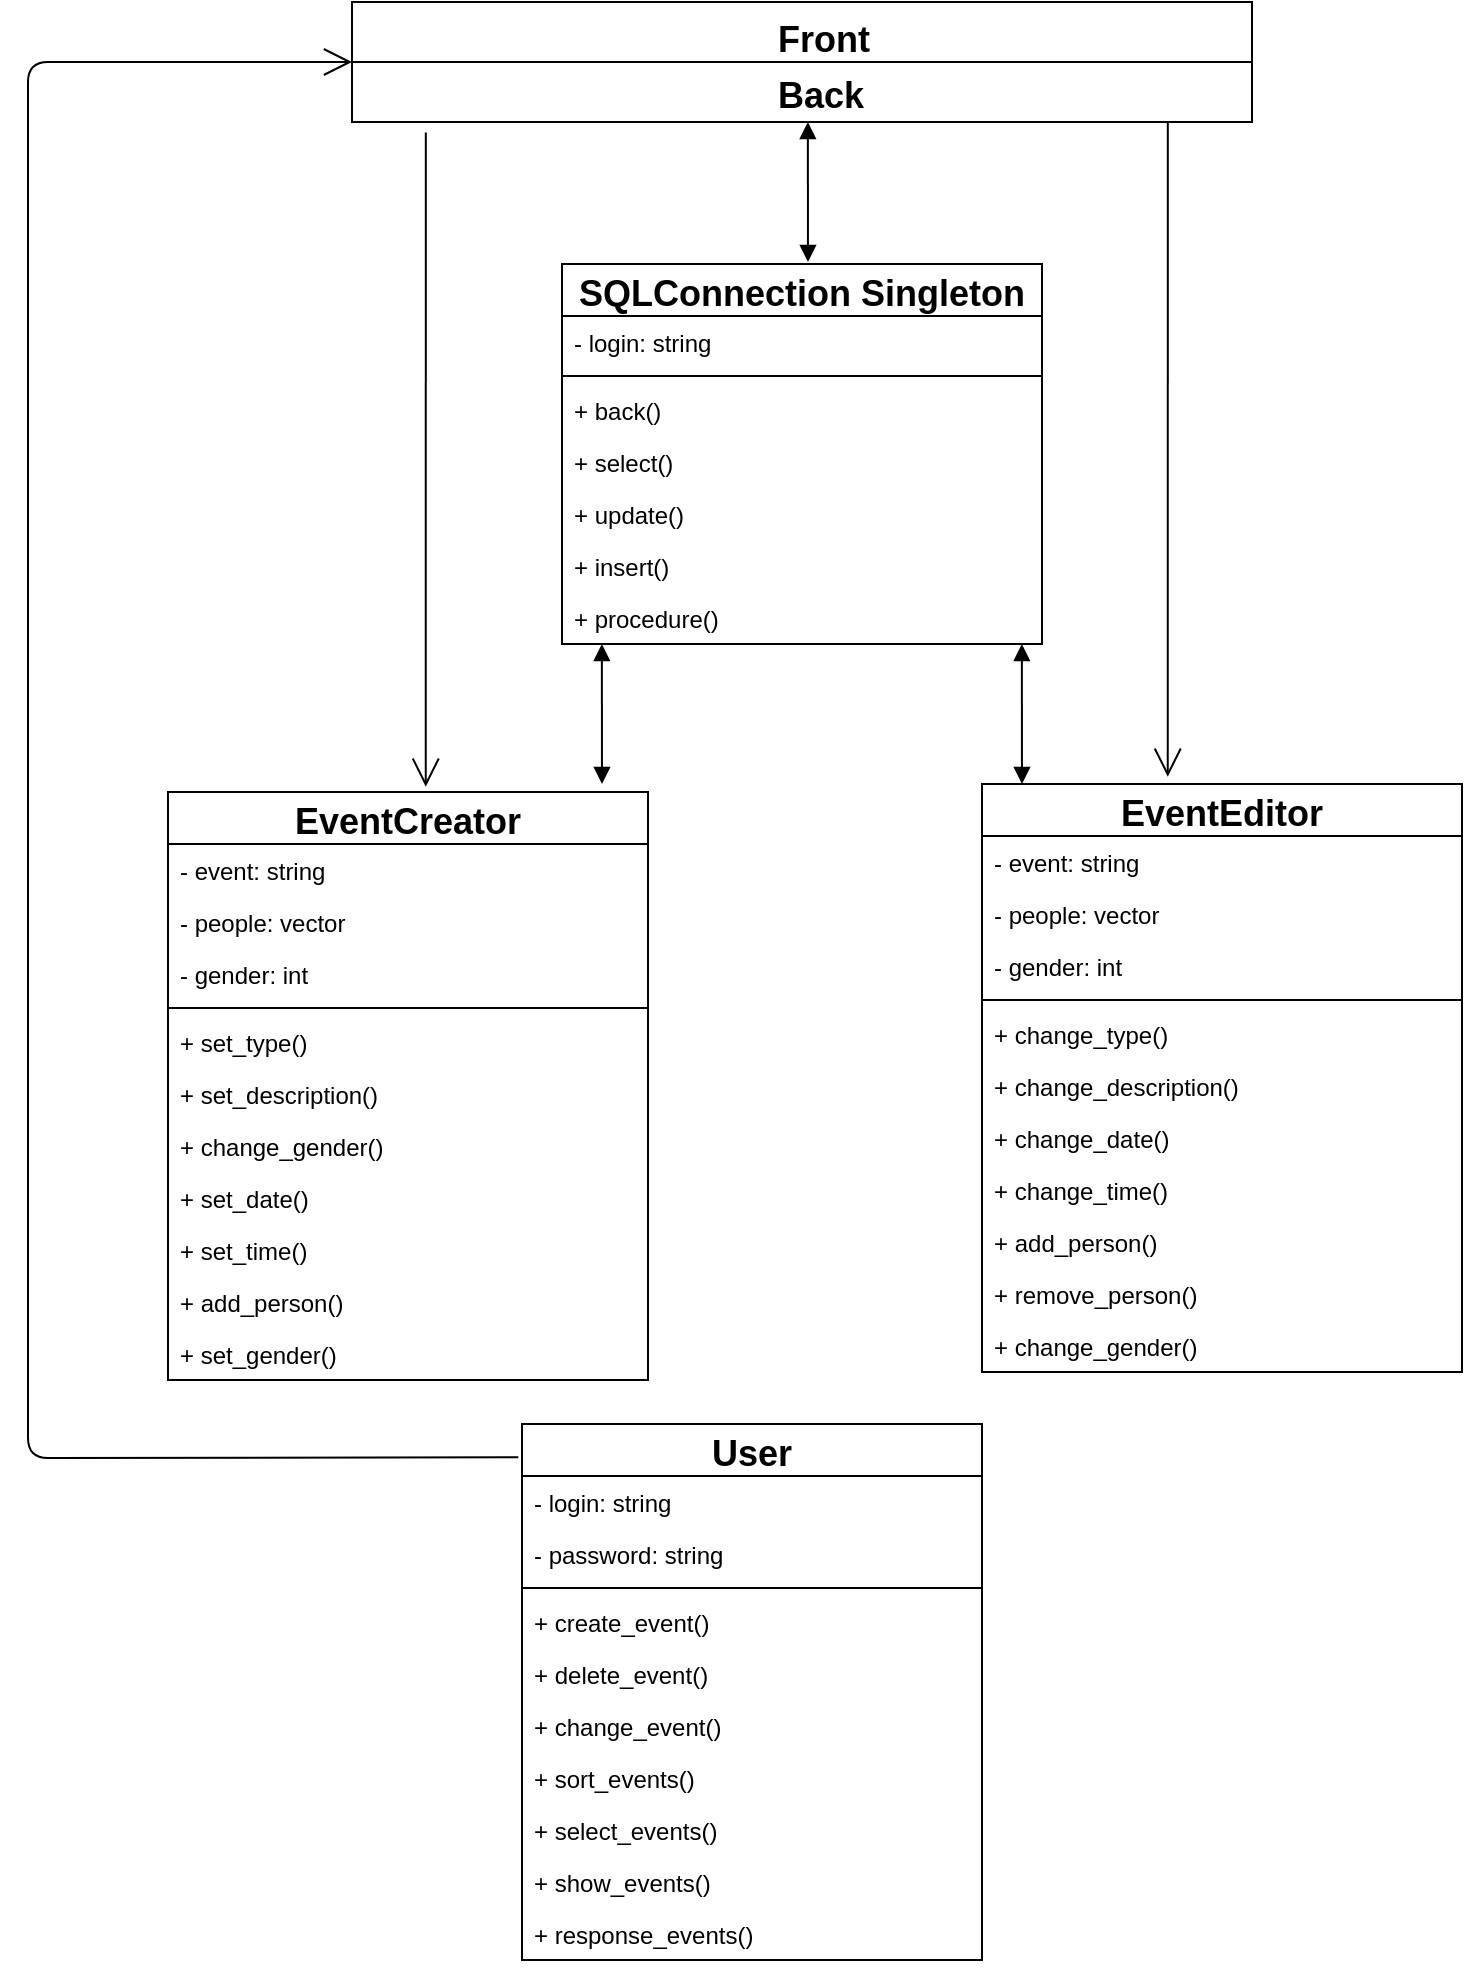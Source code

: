 <mxfile version="12.2.2" pages="1"><diagram id="VrclJpLdcRvuaV9SbUHo" name="Page-1"><mxGraphModel dx="1024" dy="566" grid="1" gridSize="10" guides="1" tooltips="1" connect="1" arrows="1" fold="1" page="1" pageScale="1" pageWidth="827" pageHeight="1169" math="0" shadow="0"><root><mxCell id="0"/><mxCell id="1" parent="0"/><mxCell id="w9UGsUXq6zIXqRBw-cs4-1" value="" style="html=1;" vertex="1" parent="1"><mxGeometry x="202" y="69" width="450" height="60" as="geometry"/></mxCell><mxCell id="w9UGsUXq6zIXqRBw-cs4-2" value="" style="line;strokeWidth=1;fillColor=none;align=left;verticalAlign=middle;spacingTop=-1;spacingLeft=3;spacingRight=3;rotatable=0;labelPosition=right;points=[];portConstraint=eastwest;" vertex="1" parent="1"><mxGeometry x="202" y="95" width="450" height="8" as="geometry"/></mxCell><mxCell id="w9UGsUXq6zIXqRBw-cs4-3" value="&lt;b&gt;&lt;font style=&quot;font-size: 18px&quot;&gt;Front&lt;/font&gt;&lt;/b&gt;" style="text;html=1;resizable=0;points=[];autosize=1;align=left;verticalAlign=top;spacingTop=-4;" vertex="1" parent="1"><mxGeometry x="413" y="75" width="60" height="20" as="geometry"/></mxCell><mxCell id="w9UGsUXq6zIXqRBw-cs4-4" value="&lt;b&gt;&lt;font style=&quot;font-size: 18px&quot;&gt;Back&lt;/font&gt;&lt;/b&gt;" style="text;html=1;resizable=0;points=[];autosize=1;align=left;verticalAlign=top;spacingTop=-4;" vertex="1" parent="1"><mxGeometry x="413" y="103" width="60" height="20" as="geometry"/></mxCell><mxCell id="w9UGsUXq6zIXqRBw-cs4-5" value="SQLConnection Singleton" style="swimlane;fontStyle=1;childLayout=stackLayout;horizontal=1;startSize=26;fillColor=none;horizontalStack=0;resizeParent=1;resizeParentMax=0;resizeLast=0;collapsible=1;marginBottom=0;fontSize=18;" vertex="1" parent="1"><mxGeometry x="307" y="200" width="240" height="190" as="geometry"/></mxCell><mxCell id="w9UGsUXq6zIXqRBw-cs4-6" value="- login: string" style="text;strokeColor=none;fillColor=none;align=left;verticalAlign=top;spacingLeft=4;spacingRight=4;overflow=hidden;rotatable=0;points=[[0,0.5],[1,0.5]];portConstraint=eastwest;" vertex="1" parent="w9UGsUXq6zIXqRBw-cs4-5"><mxGeometry y="26" width="240" height="26" as="geometry"/></mxCell><mxCell id="w9UGsUXq6zIXqRBw-cs4-9" value="" style="line;strokeWidth=1;fillColor=none;align=left;verticalAlign=middle;spacingTop=-1;spacingLeft=3;spacingRight=3;rotatable=0;labelPosition=right;points=[];portConstraint=eastwest;fontSize=18;" vertex="1" parent="w9UGsUXq6zIXqRBw-cs4-5"><mxGeometry y="52" width="240" height="8" as="geometry"/></mxCell><mxCell id="w9UGsUXq6zIXqRBw-cs4-7" value="+ back()" style="text;strokeColor=none;fillColor=none;align=left;verticalAlign=top;spacingLeft=4;spacingRight=4;overflow=hidden;rotatable=0;points=[[0,0.5],[1,0.5]];portConstraint=eastwest;" vertex="1" parent="w9UGsUXq6zIXqRBw-cs4-5"><mxGeometry y="60" width="240" height="26" as="geometry"/></mxCell><mxCell id="w9UGsUXq6zIXqRBw-cs4-8" value="+ select()" style="text;strokeColor=none;fillColor=none;align=left;verticalAlign=top;spacingLeft=4;spacingRight=4;overflow=hidden;rotatable=0;points=[[0,0.5],[1,0.5]];portConstraint=eastwest;" vertex="1" parent="w9UGsUXq6zIXqRBw-cs4-5"><mxGeometry y="86" width="240" height="26" as="geometry"/></mxCell><mxCell id="w9UGsUXq6zIXqRBw-cs4-15" value="+ update()" style="text;strokeColor=none;fillColor=none;align=left;verticalAlign=top;spacingLeft=4;spacingRight=4;overflow=hidden;rotatable=0;points=[[0,0.5],[1,0.5]];portConstraint=eastwest;" vertex="1" parent="w9UGsUXq6zIXqRBw-cs4-5"><mxGeometry y="112" width="240" height="26" as="geometry"/></mxCell><mxCell id="w9UGsUXq6zIXqRBw-cs4-16" value="+ insert()" style="text;strokeColor=none;fillColor=none;align=left;verticalAlign=top;spacingLeft=4;spacingRight=4;overflow=hidden;rotatable=0;points=[[0,0.5],[1,0.5]];portConstraint=eastwest;" vertex="1" parent="w9UGsUXq6zIXqRBw-cs4-5"><mxGeometry y="138" width="240" height="26" as="geometry"/></mxCell><mxCell id="w9UGsUXq6zIXqRBw-cs4-17" value="+ procedure()" style="text;strokeColor=none;fillColor=none;align=left;verticalAlign=top;spacingLeft=4;spacingRight=4;overflow=hidden;rotatable=0;points=[[0,0.5],[1,0.5]];portConstraint=eastwest;" vertex="1" parent="w9UGsUXq6zIXqRBw-cs4-5"><mxGeometry y="164" width="240" height="26" as="geometry"/></mxCell><mxCell id="w9UGsUXq6zIXqRBw-cs4-26" value="EventEditor" style="swimlane;fontStyle=1;childLayout=stackLayout;horizontal=1;startSize=26;fillColor=none;horizontalStack=0;resizeParent=1;resizeParentMax=0;resizeLast=0;collapsible=1;marginBottom=0;fontSize=18;" vertex="1" parent="1"><mxGeometry x="517" y="460" width="240" height="294" as="geometry"/></mxCell><mxCell id="w9UGsUXq6zIXqRBw-cs4-27" value="- event: string" style="text;strokeColor=none;fillColor=none;align=left;verticalAlign=top;spacingLeft=4;spacingRight=4;overflow=hidden;rotatable=0;points=[[0,0.5],[1,0.5]];portConstraint=eastwest;" vertex="1" parent="w9UGsUXq6zIXqRBw-cs4-26"><mxGeometry y="26" width="240" height="26" as="geometry"/></mxCell><mxCell id="w9UGsUXq6zIXqRBw-cs4-31" value="- people: vector" style="text;strokeColor=none;fillColor=none;align=left;verticalAlign=top;spacingLeft=4;spacingRight=4;overflow=hidden;rotatable=0;points=[[0,0.5],[1,0.5]];portConstraint=eastwest;" vertex="1" parent="w9UGsUXq6zIXqRBw-cs4-26"><mxGeometry y="52" width="240" height="26" as="geometry"/></mxCell><mxCell id="w9UGsUXq6zIXqRBw-cs4-29" value="- gender: int" style="text;strokeColor=none;fillColor=none;align=left;verticalAlign=top;spacingLeft=4;spacingRight=4;overflow=hidden;rotatable=0;points=[[0,0.5],[1,0.5]];portConstraint=eastwest;" vertex="1" parent="w9UGsUXq6zIXqRBw-cs4-26"><mxGeometry y="78" width="240" height="26" as="geometry"/></mxCell><mxCell id="w9UGsUXq6zIXqRBw-cs4-28" value="" style="line;strokeWidth=1;fillColor=none;align=left;verticalAlign=middle;spacingTop=-1;spacingLeft=3;spacingRight=3;rotatable=0;labelPosition=right;points=[];portConstraint=eastwest;fontSize=18;" vertex="1" parent="w9UGsUXq6zIXqRBw-cs4-26"><mxGeometry y="104" width="240" height="8" as="geometry"/></mxCell><mxCell id="w9UGsUXq6zIXqRBw-cs4-33" value="+ change_type()" style="text;strokeColor=none;fillColor=none;align=left;verticalAlign=top;spacingLeft=4;spacingRight=4;overflow=hidden;rotatable=0;points=[[0,0.5],[1,0.5]];portConstraint=eastwest;" vertex="1" parent="w9UGsUXq6zIXqRBw-cs4-26"><mxGeometry y="112" width="240" height="26" as="geometry"/></mxCell><mxCell id="w9UGsUXq6zIXqRBw-cs4-53" value="+ change_description()" style="text;strokeColor=none;fillColor=none;align=left;verticalAlign=top;spacingLeft=4;spacingRight=4;overflow=hidden;rotatable=0;points=[[0,0.5],[1,0.5]];portConstraint=eastwest;" vertex="1" parent="w9UGsUXq6zIXqRBw-cs4-26"><mxGeometry y="138" width="240" height="26" as="geometry"/></mxCell><mxCell id="w9UGsUXq6zIXqRBw-cs4-54" value="+ change_date()" style="text;strokeColor=none;fillColor=none;align=left;verticalAlign=top;spacingLeft=4;spacingRight=4;overflow=hidden;rotatable=0;points=[[0,0.5],[1,0.5]];portConstraint=eastwest;" vertex="1" parent="w9UGsUXq6zIXqRBw-cs4-26"><mxGeometry y="164" width="240" height="26" as="geometry"/></mxCell><mxCell id="w9UGsUXq6zIXqRBw-cs4-55" value="+ change_time()" style="text;strokeColor=none;fillColor=none;align=left;verticalAlign=top;spacingLeft=4;spacingRight=4;overflow=hidden;rotatable=0;points=[[0,0.5],[1,0.5]];portConstraint=eastwest;" vertex="1" parent="w9UGsUXq6zIXqRBw-cs4-26"><mxGeometry y="190" width="240" height="26" as="geometry"/></mxCell><mxCell id="w9UGsUXq6zIXqRBw-cs4-30" value="+ add_person()" style="text;strokeColor=none;fillColor=none;align=left;verticalAlign=top;spacingLeft=4;spacingRight=4;overflow=hidden;rotatable=0;points=[[0,0.5],[1,0.5]];portConstraint=eastwest;" vertex="1" parent="w9UGsUXq6zIXqRBw-cs4-26"><mxGeometry y="216" width="240" height="26" as="geometry"/></mxCell><mxCell id="w9UGsUXq6zIXqRBw-cs4-32" value="+ remove_person()" style="text;strokeColor=none;fillColor=none;align=left;verticalAlign=top;spacingLeft=4;spacingRight=4;overflow=hidden;rotatable=0;points=[[0,0.5],[1,0.5]];portConstraint=eastwest;" vertex="1" parent="w9UGsUXq6zIXqRBw-cs4-26"><mxGeometry y="242" width="240" height="26" as="geometry"/></mxCell><mxCell id="w9UGsUXq6zIXqRBw-cs4-56" value="+ change_gender()" style="text;strokeColor=none;fillColor=none;align=left;verticalAlign=top;spacingLeft=4;spacingRight=4;overflow=hidden;rotatable=0;points=[[0,0.5],[1,0.5]];portConstraint=eastwest;" vertex="1" parent="w9UGsUXq6zIXqRBw-cs4-26"><mxGeometry y="268" width="240" height="26" as="geometry"/></mxCell><mxCell id="w9UGsUXq6zIXqRBw-cs4-34" value="User" style="swimlane;fontStyle=1;childLayout=stackLayout;horizontal=1;startSize=26;fillColor=none;horizontalStack=0;resizeParent=1;resizeParentMax=0;resizeLast=0;collapsible=1;marginBottom=0;fontSize=18;" vertex="1" parent="1"><mxGeometry x="287" y="780" width="230" height="268" as="geometry"/></mxCell><mxCell id="w9UGsUXq6zIXqRBw-cs4-42" value="- login: string" style="text;strokeColor=none;fillColor=none;align=left;verticalAlign=top;spacingLeft=4;spacingRight=4;overflow=hidden;rotatable=0;points=[[0,0.5],[1,0.5]];portConstraint=eastwest;" vertex="1" parent="w9UGsUXq6zIXqRBw-cs4-34"><mxGeometry y="26" width="230" height="26" as="geometry"/></mxCell><mxCell id="w9UGsUXq6zIXqRBw-cs4-35" value="- password: string" style="text;strokeColor=none;fillColor=none;align=left;verticalAlign=top;spacingLeft=4;spacingRight=4;overflow=hidden;rotatable=0;points=[[0,0.5],[1,0.5]];portConstraint=eastwest;" vertex="1" parent="w9UGsUXq6zIXqRBw-cs4-34"><mxGeometry y="52" width="230" height="26" as="geometry"/></mxCell><mxCell id="w9UGsUXq6zIXqRBw-cs4-36" value="" style="line;strokeWidth=1;fillColor=none;align=left;verticalAlign=middle;spacingTop=-1;spacingLeft=3;spacingRight=3;rotatable=0;labelPosition=right;points=[];portConstraint=eastwest;fontSize=18;" vertex="1" parent="w9UGsUXq6zIXqRBw-cs4-34"><mxGeometry y="78" width="230" height="8" as="geometry"/></mxCell><mxCell id="w9UGsUXq6zIXqRBw-cs4-37" value="+ create_event()" style="text;strokeColor=none;fillColor=none;align=left;verticalAlign=top;spacingLeft=4;spacingRight=4;overflow=hidden;rotatable=0;points=[[0,0.5],[1,0.5]];portConstraint=eastwest;" vertex="1" parent="w9UGsUXq6zIXqRBw-cs4-34"><mxGeometry y="86" width="230" height="26" as="geometry"/></mxCell><mxCell id="w9UGsUXq6zIXqRBw-cs4-38" value="+ delete_event()" style="text;strokeColor=none;fillColor=none;align=left;verticalAlign=top;spacingLeft=4;spacingRight=4;overflow=hidden;rotatable=0;points=[[0,0.5],[1,0.5]];portConstraint=eastwest;" vertex="1" parent="w9UGsUXq6zIXqRBw-cs4-34"><mxGeometry y="112" width="230" height="26" as="geometry"/></mxCell><mxCell id="w9UGsUXq6zIXqRBw-cs4-39" value="+ change_event()" style="text;strokeColor=none;fillColor=none;align=left;verticalAlign=top;spacingLeft=4;spacingRight=4;overflow=hidden;rotatable=0;points=[[0,0.5],[1,0.5]];portConstraint=eastwest;" vertex="1" parent="w9UGsUXq6zIXqRBw-cs4-34"><mxGeometry y="138" width="230" height="26" as="geometry"/></mxCell><mxCell id="w9UGsUXq6zIXqRBw-cs4-40" value="+ sort_events()" style="text;strokeColor=none;fillColor=none;align=left;verticalAlign=top;spacingLeft=4;spacingRight=4;overflow=hidden;rotatable=0;points=[[0,0.5],[1,0.5]];portConstraint=eastwest;" vertex="1" parent="w9UGsUXq6zIXqRBw-cs4-34"><mxGeometry y="164" width="230" height="26" as="geometry"/></mxCell><mxCell id="w9UGsUXq6zIXqRBw-cs4-41" value="+ select_events()" style="text;strokeColor=none;fillColor=none;align=left;verticalAlign=top;spacingLeft=4;spacingRight=4;overflow=hidden;rotatable=0;points=[[0,0.5],[1,0.5]];portConstraint=eastwest;" vertex="1" parent="w9UGsUXq6zIXqRBw-cs4-34"><mxGeometry y="190" width="230" height="26" as="geometry"/></mxCell><mxCell id="w9UGsUXq6zIXqRBw-cs4-65" value="+ show_events()" style="text;strokeColor=none;fillColor=none;align=left;verticalAlign=top;spacingLeft=4;spacingRight=4;overflow=hidden;rotatable=0;points=[[0,0.5],[1,0.5]];portConstraint=eastwest;" vertex="1" parent="w9UGsUXq6zIXqRBw-cs4-34"><mxGeometry y="216" width="230" height="26" as="geometry"/></mxCell><mxCell id="w9UGsUXq6zIXqRBw-cs4-66" value="+ response_events()" style="text;strokeColor=none;fillColor=none;align=left;verticalAlign=top;spacingLeft=4;spacingRight=4;overflow=hidden;rotatable=0;points=[[0,0.5],[1,0.5]];portConstraint=eastwest;" vertex="1" parent="w9UGsUXq6zIXqRBw-cs4-34"><mxGeometry y="242" width="230" height="26" as="geometry"/></mxCell><mxCell id="w9UGsUXq6zIXqRBw-cs4-43" value="EventCreator" style="swimlane;fontStyle=1;childLayout=stackLayout;horizontal=1;startSize=26;fillColor=none;horizontalStack=0;resizeParent=1;resizeParentMax=0;resizeLast=0;collapsible=1;marginBottom=0;fontSize=18;" vertex="1" parent="1"><mxGeometry x="110" y="464" width="240" height="294" as="geometry"/></mxCell><mxCell id="w9UGsUXq6zIXqRBw-cs4-44" value="- event: string" style="text;strokeColor=none;fillColor=none;align=left;verticalAlign=top;spacingLeft=4;spacingRight=4;overflow=hidden;rotatable=0;points=[[0,0.5],[1,0.5]];portConstraint=eastwest;" vertex="1" parent="w9UGsUXq6zIXqRBw-cs4-43"><mxGeometry y="26" width="240" height="26" as="geometry"/></mxCell><mxCell id="w9UGsUXq6zIXqRBw-cs4-45" value="- people: vector" style="text;strokeColor=none;fillColor=none;align=left;verticalAlign=top;spacingLeft=4;spacingRight=4;overflow=hidden;rotatable=0;points=[[0,0.5],[1,0.5]];portConstraint=eastwest;" vertex="1" parent="w9UGsUXq6zIXqRBw-cs4-43"><mxGeometry y="52" width="240" height="26" as="geometry"/></mxCell><mxCell id="w9UGsUXq6zIXqRBw-cs4-46" value="- gender: int" style="text;strokeColor=none;fillColor=none;align=left;verticalAlign=top;spacingLeft=4;spacingRight=4;overflow=hidden;rotatable=0;points=[[0,0.5],[1,0.5]];portConstraint=eastwest;" vertex="1" parent="w9UGsUXq6zIXqRBw-cs4-43"><mxGeometry y="78" width="240" height="26" as="geometry"/></mxCell><mxCell id="w9UGsUXq6zIXqRBw-cs4-47" value="" style="line;strokeWidth=1;fillColor=none;align=left;verticalAlign=middle;spacingTop=-1;spacingLeft=3;spacingRight=3;rotatable=0;labelPosition=right;points=[];portConstraint=eastwest;fontSize=18;" vertex="1" parent="w9UGsUXq6zIXqRBw-cs4-43"><mxGeometry y="104" width="240" height="8" as="geometry"/></mxCell><mxCell id="w9UGsUXq6zIXqRBw-cs4-57" value="+ set_type()" style="text;strokeColor=none;fillColor=none;align=left;verticalAlign=top;spacingLeft=4;spacingRight=4;overflow=hidden;rotatable=0;points=[[0,0.5],[1,0.5]];portConstraint=eastwest;" vertex="1" parent="w9UGsUXq6zIXqRBw-cs4-43"><mxGeometry y="112" width="240" height="26" as="geometry"/></mxCell><mxCell id="w9UGsUXq6zIXqRBw-cs4-58" value="+ set_description()" style="text;strokeColor=none;fillColor=none;align=left;verticalAlign=top;spacingLeft=4;spacingRight=4;overflow=hidden;rotatable=0;points=[[0,0.5],[1,0.5]];portConstraint=eastwest;" vertex="1" parent="w9UGsUXq6zIXqRBw-cs4-43"><mxGeometry y="138" width="240" height="26" as="geometry"/></mxCell><mxCell id="w9UGsUXq6zIXqRBw-cs4-63" value="+ change_gender()" style="text;strokeColor=none;fillColor=none;align=left;verticalAlign=top;spacingLeft=4;spacingRight=4;overflow=hidden;rotatable=0;points=[[0,0.5],[1,0.5]];portConstraint=eastwest;" vertex="1" parent="w9UGsUXq6zIXqRBw-cs4-43"><mxGeometry y="164" width="240" height="26" as="geometry"/></mxCell><mxCell id="w9UGsUXq6zIXqRBw-cs4-59" value="+ set_date()" style="text;strokeColor=none;fillColor=none;align=left;verticalAlign=top;spacingLeft=4;spacingRight=4;overflow=hidden;rotatable=0;points=[[0,0.5],[1,0.5]];portConstraint=eastwest;" vertex="1" parent="w9UGsUXq6zIXqRBw-cs4-43"><mxGeometry y="190" width="240" height="26" as="geometry"/></mxCell><mxCell id="w9UGsUXq6zIXqRBw-cs4-60" value="+ set_time()" style="text;strokeColor=none;fillColor=none;align=left;verticalAlign=top;spacingLeft=4;spacingRight=4;overflow=hidden;rotatable=0;points=[[0,0.5],[1,0.5]];portConstraint=eastwest;" vertex="1" parent="w9UGsUXq6zIXqRBw-cs4-43"><mxGeometry y="216" width="240" height="26" as="geometry"/></mxCell><mxCell id="w9UGsUXq6zIXqRBw-cs4-61" value="+ add_person()" style="text;strokeColor=none;fillColor=none;align=left;verticalAlign=top;spacingLeft=4;spacingRight=4;overflow=hidden;rotatable=0;points=[[0,0.5],[1,0.5]];portConstraint=eastwest;" vertex="1" parent="w9UGsUXq6zIXqRBw-cs4-43"><mxGeometry y="242" width="240" height="26" as="geometry"/></mxCell><mxCell id="w9UGsUXq6zIXqRBw-cs4-64" value="+ set_gender()" style="text;strokeColor=none;fillColor=none;align=left;verticalAlign=top;spacingLeft=4;spacingRight=4;overflow=hidden;rotatable=0;points=[[0,0.5],[1,0.5]];portConstraint=eastwest;" vertex="1" parent="w9UGsUXq6zIXqRBw-cs4-43"><mxGeometry y="268" width="240" height="26" as="geometry"/></mxCell><mxCell id="w9UGsUXq6zIXqRBw-cs4-68" value="" style="endArrow=block;startArrow=block;endFill=1;startFill=1;html=1;fontSize=18;entryX=0.083;entryY=1;entryDx=0;entryDy=0;entryPerimeter=0;" edge="1" parent="1" target="w9UGsUXq6zIXqRBw-cs4-17"><mxGeometry width="160" relative="1" as="geometry"><mxPoint x="327" y="460" as="sourcePoint"/><mxPoint x="317" y="410" as="targetPoint"/></mxGeometry></mxCell><mxCell id="w9UGsUXq6zIXqRBw-cs4-69" value="" style="endArrow=block;startArrow=block;endFill=1;startFill=1;html=1;fontSize=18;entryX=0.083;entryY=1;entryDx=0;entryDy=0;entryPerimeter=0;" edge="1" parent="1"><mxGeometry width="160" relative="1" as="geometry"><mxPoint x="537" y="460" as="sourcePoint"/><mxPoint x="536.92" y="390" as="targetPoint"/></mxGeometry></mxCell><mxCell id="w9UGsUXq6zIXqRBw-cs4-70" value="" style="endArrow=block;startArrow=block;endFill=1;startFill=1;html=1;fontSize=18;entryX=0.083;entryY=1;entryDx=0;entryDy=0;entryPerimeter=0;" edge="1" parent="1"><mxGeometry width="160" relative="1" as="geometry"><mxPoint x="430" y="199" as="sourcePoint"/><mxPoint x="429.92" y="129" as="targetPoint"/></mxGeometry></mxCell><mxCell id="w9UGsUXq6zIXqRBw-cs4-71" value="" style="endArrow=open;endFill=1;endSize=12;html=1;fontSize=18;exitX=0.082;exitY=1.087;exitDx=0;exitDy=0;exitPerimeter=0;entryX=0.537;entryY=-0.009;entryDx=0;entryDy=0;entryPerimeter=0;" edge="1" parent="1" source="w9UGsUXq6zIXqRBw-cs4-1" target="w9UGsUXq6zIXqRBw-cs4-43"><mxGeometry width="160" relative="1" as="geometry"><mxPoint x="110" y="280" as="sourcePoint"/><mxPoint x="270" y="280" as="targetPoint"/></mxGeometry></mxCell><mxCell id="w9UGsUXq6zIXqRBw-cs4-72" value="" style="endArrow=open;endFill=1;endSize=12;html=1;fontSize=18;exitX=0.082;exitY=1.087;exitDx=0;exitDy=0;exitPerimeter=0;entryX=0.537;entryY=-0.009;entryDx=0;entryDy=0;entryPerimeter=0;" edge="1" parent="1"><mxGeometry width="160" relative="1" as="geometry"><mxPoint x="609.9" y="129.22" as="sourcePoint"/><mxPoint x="609.88" y="456.354" as="targetPoint"/></mxGeometry></mxCell><mxCell id="w9UGsUXq6zIXqRBw-cs4-73" value="" style="endArrow=open;endFill=1;endSize=12;html=1;fontSize=18;exitX=-0.008;exitY=0.062;exitDx=0;exitDy=0;exitPerimeter=0;entryX=0;entryY=0.5;entryDx=0;entryDy=0;" edge="1" parent="1" source="w9UGsUXq6zIXqRBw-cs4-34" target="w9UGsUXq6zIXqRBw-cs4-1"><mxGeometry width="160" relative="1" as="geometry"><mxPoint x="189.9" y="860.22" as="sourcePoint"/><mxPoint x="40" y="797" as="targetPoint"/><Array as="points"><mxPoint x="40" y="797"/><mxPoint x="40" y="99"/></Array></mxGeometry></mxCell></root></mxGraphModel></diagram></mxfile>
